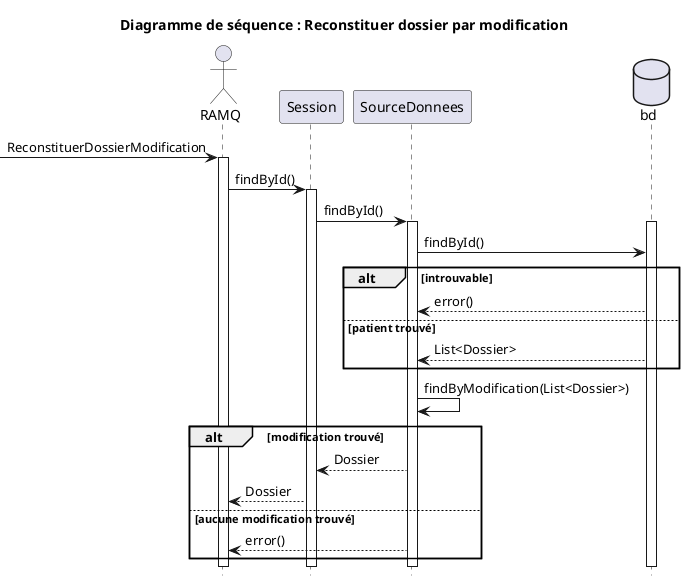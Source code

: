 @startuml
title Diagramme de séquence : Reconstituer dossier par modification
hide footbox
actor "RAMQ" as ramq
-> ramq: ReconstituerDossierModification
activate ramq
hide footbox
ramq -> Session: findById()
activate Session
Session -> SourceDonnees: findById()
activate SourceDonnees
database Bd as "bd"
activate Bd
SourceDonnees -> Bd: findById()
alt introuvable
Bd --> SourceDonnees: error()
else patient trouvé
Bd --> SourceDonnees:List<Dossier>
end
SourceDonnees -> SourceDonnees: findByModification(List<Dossier>)
alt modification trouvé
SourceDonnees --> Session: Dossier
Session --> ramq: Dossier
else aucune modification trouvé
SourceDonnees --> ramq: error()
end

@enduml